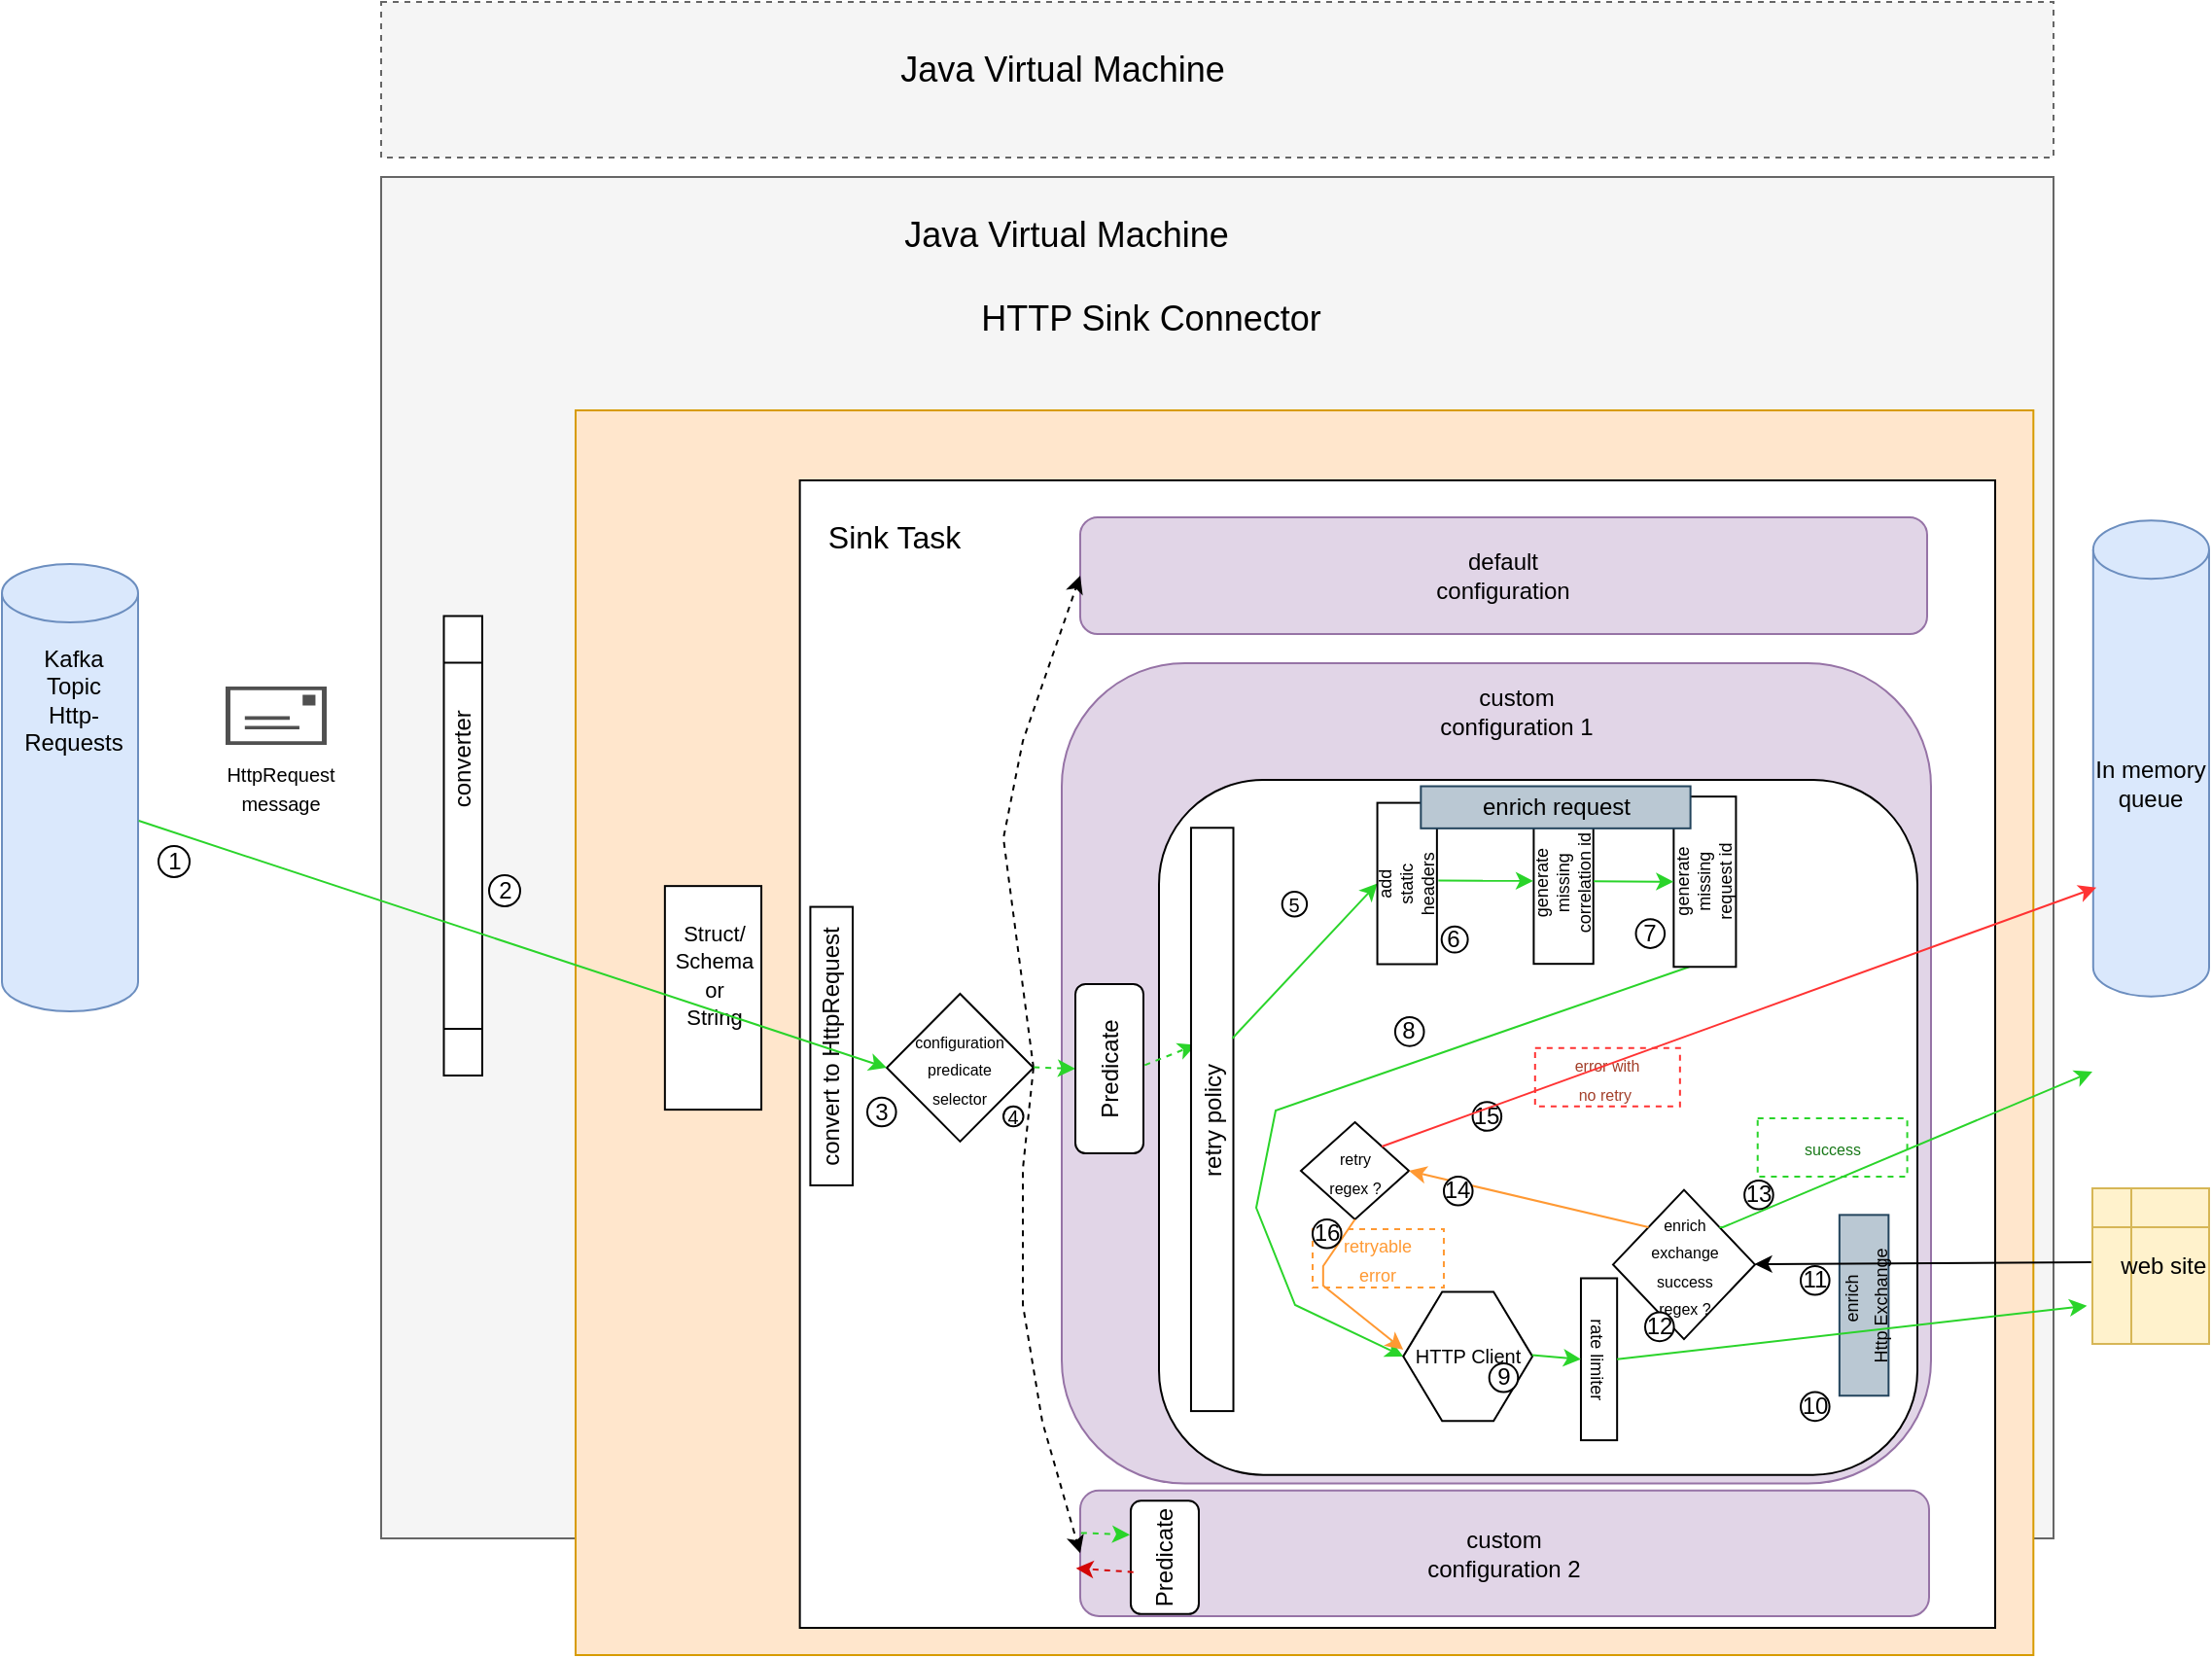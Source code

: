 <mxfile version="21.5.1" type="device">
  <diagram name="Page-1" id="ZFtYh5euHaGSYKI5nWg8">
    <mxGraphModel dx="810" dy="426" grid="1" gridSize="10" guides="1" tooltips="1" connect="1" arrows="1" fold="1" page="1" pageScale="1" pageWidth="1169" pageHeight="827" math="0" shadow="0">
      <root>
        <mxCell id="0" />
        <mxCell id="1" parent="0" />
        <mxCell id="jF5ruYN0ttIUcK19q4et-1" value="" style="rounded=0;whiteSpace=wrap;html=1;" parent="1" vertex="1">
          <mxGeometry x="530" y="350" width="270" height="180" as="geometry" />
        </mxCell>
        <mxCell id="tHTa6dZi5eadQJ8x-i6F-61" value="" style="rounded=0;whiteSpace=wrap;html=1;fillColor=#f5f5f5;fontColor=#333333;strokeColor=#666666;" parent="1" vertex="1">
          <mxGeometry x="210" y="100" width="860" height="700" as="geometry" />
        </mxCell>
        <mxCell id="tHTa6dZi5eadQJ8x-i6F-1" value="" style="rounded=0;whiteSpace=wrap;html=1;fillColor=#ffe6cc;strokeColor=#d79b00;" parent="1" vertex="1">
          <mxGeometry x="310" y="220" width="749.659" height="640" as="geometry" />
        </mxCell>
        <mxCell id="XNRodyrHZtmAjJk7T4v3-19" value="" style="rounded=0;whiteSpace=wrap;html=1;" parent="tHTa6dZi5eadQJ8x-i6F-1" vertex="1">
          <mxGeometry x="115.32" y="36" width="614.68" height="590" as="geometry" />
        </mxCell>
        <mxCell id="tHTa6dZi5eadQJ8x-i6F-13" value="" style="rounded=1;whiteSpace=wrap;html=1;fillColor=#e1d5e7;strokeColor=#9673a6;" parent="tHTa6dZi5eadQJ8x-i6F-1" vertex="1">
          <mxGeometry x="250" y="130" width="447" height="421.81" as="geometry" />
        </mxCell>
        <mxCell id="tHTa6dZi5eadQJ8x-i6F-53" value="" style="rounded=1;whiteSpace=wrap;html=1;" parent="tHTa6dZi5eadQJ8x-i6F-1" vertex="1">
          <mxGeometry x="300" y="190" width="390" height="357.34" as="geometry" />
        </mxCell>
        <mxCell id="tHTa6dZi5eadQJ8x-i6F-22" value="&lt;font style=&quot;font-size: 8px;&quot;&gt;configuration&lt;br&gt;predicate&lt;br&gt;selector&lt;/font&gt;" style="rhombus;whiteSpace=wrap;html=1;" parent="tHTa6dZi5eadQJ8x-i6F-1" vertex="1">
          <mxGeometry x="160" y="300" width="75.45" height="75.92" as="geometry" />
        </mxCell>
        <mxCell id="tHTa6dZi5eadQJ8x-i6F-14" value="custom&lt;br&gt;configuration 2" style="rounded=1;whiteSpace=wrap;html=1;fillColor=#e1d5e7;strokeColor=#9673a6;" parent="tHTa6dZi5eadQJ8x-i6F-1" vertex="1">
          <mxGeometry x="259.48" y="555.33" width="436.52" height="64.67" as="geometry" />
        </mxCell>
        <mxCell id="tHTa6dZi5eadQJ8x-i6F-26" value="" style="endArrow=classic;html=1;rounded=0;exitX=1;exitY=0.5;exitDx=0;exitDy=0;entryX=0;entryY=0.5;entryDx=0;entryDy=0;dashed=1;" parent="tHTa6dZi5eadQJ8x-i6F-1" source="tHTa6dZi5eadQJ8x-i6F-22" target="tHTa6dZi5eadQJ8x-i6F-14" edge="1">
          <mxGeometry width="50" height="50" relative="1" as="geometry">
            <mxPoint x="229.175" y="325.698" as="sourcePoint" />
            <mxPoint x="288.116" y="336.396" as="targetPoint" />
            <Array as="points">
              <mxPoint x="230" y="390" />
              <mxPoint x="230" y="460" />
              <mxPoint x="240" y="520" />
            </Array>
          </mxGeometry>
        </mxCell>
        <mxCell id="tHTa6dZi5eadQJ8x-i6F-41" value="&lt;font style=&quot;font-size: 9px;&quot;&gt;rate limiter&lt;/font&gt;" style="rounded=0;whiteSpace=wrap;html=1;rotation=90;" parent="tHTa6dZi5eadQJ8x-i6F-1" vertex="1">
          <mxGeometry x="484.636" y="478.6" width="83.284" height="18.6" as="geometry" />
        </mxCell>
        <mxCell id="tHTa6dZi5eadQJ8x-i6F-43" value="" style="endArrow=classic;html=1;rounded=0;exitX=0;exitY=0.25;exitDx=0;exitDy=0;entryX=0;entryY=0.5;entryDx=0;entryDy=0;strokeColor=#2AD42A;" parent="tHTa6dZi5eadQJ8x-i6F-1" source="tHTa6dZi5eadQJ8x-i6F-38" target="tHTa6dZi5eadQJ8x-i6F-48" edge="1">
          <mxGeometry width="50" height="50" relative="1" as="geometry">
            <mxPoint x="560.987" y="300.401" as="sourcePoint" />
            <mxPoint x="577.36" y="300.401" as="targetPoint" />
            <Array as="points">
              <mxPoint x="360" y="360" />
              <mxPoint x="350" y="410" />
              <mxPoint x="370" y="460" />
            </Array>
          </mxGeometry>
        </mxCell>
        <mxCell id="tHTa6dZi5eadQJ8x-i6F-47" value="" style="rounded=0;whiteSpace=wrap;html=1;rotation=-90;" parent="tHTa6dZi5eadQJ8x-i6F-1" vertex="1">
          <mxGeometry x="13.23" y="277.27" width="114.98" height="49.59" as="geometry" />
        </mxCell>
        <mxCell id="tHTa6dZi5eadQJ8x-i6F-48" value="HTTP Client" style="shape=hexagon;perimeter=hexagonPerimeter2;whiteSpace=wrap;html=1;fixedSize=1;fontSize=10;" parent="tHTa6dZi5eadQJ8x-i6F-1" vertex="1">
          <mxGeometry x="425.616" y="453.27" width="66.437" height="66.33" as="geometry" />
        </mxCell>
        <mxCell id="tHTa6dZi5eadQJ8x-i6F-60" value="&lt;font style=&quot;font-size: 11px;&quot;&gt;Struct/&lt;br&gt;Schema&lt;br style=&quot;border-color: var(--border-color);&quot;&gt;&lt;span style=&quot;border-color: var(--border-color);&quot;&gt;or&lt;/span&gt;&lt;br style=&quot;border-color: var(--border-color);&quot;&gt;&lt;span style=&quot;border-color: var(--border-color);&quot;&gt;String&lt;/span&gt;&lt;/font&gt;" style="text;html=1;strokeColor=none;fillColor=none;align=center;verticalAlign=middle;whiteSpace=wrap;rounded=0;" parent="tHTa6dZi5eadQJ8x-i6F-1" vertex="1">
          <mxGeometry x="39.032" y="272.968" width="65.489" height="33.511" as="geometry" />
        </mxCell>
        <mxCell id="tHTa6dZi5eadQJ8x-i6F-34" value="" style="endArrow=classic;html=1;rounded=0;entryX=0.628;entryY=0.112;entryDx=0;entryDy=0;exitX=0.521;exitY=1.019;exitDx=0;exitDy=0;exitPerimeter=0;dashed=1;strokeColor=#2AD42A;entryPerimeter=0;" parent="tHTa6dZi5eadQJ8x-i6F-1" source="cOzW87LIYreFFUuOXH_x-15" target="Ac43uv7R3AgQXazofbgx-2" edge="1">
          <mxGeometry width="50" height="50" relative="1" as="geometry">
            <mxPoint x="222.828" y="290" as="sourcePoint" />
            <mxPoint x="479.231" y="261" as="targetPoint" />
          </mxGeometry>
        </mxCell>
        <mxCell id="tHTa6dZi5eadQJ8x-i6F-12" value="default&lt;br&gt;configuration" style="rounded=1;whiteSpace=wrap;html=1;fillColor=#e1d5e7;strokeColor=#9673a6;" parent="tHTa6dZi5eadQJ8x-i6F-1" vertex="1">
          <mxGeometry x="259.481" y="55" width="435.514" height="60" as="geometry" />
        </mxCell>
        <mxCell id="tHTa6dZi5eadQJ8x-i6F-23" value="" style="endArrow=classic;html=1;rounded=0;entryX=0;entryY=0.5;entryDx=0;entryDy=0;dashed=1;exitX=1;exitY=0.5;exitDx=0;exitDy=0;" parent="tHTa6dZi5eadQJ8x-i6F-1" source="tHTa6dZi5eadQJ8x-i6F-22" target="tHTa6dZi5eadQJ8x-i6F-12" edge="1">
          <mxGeometry width="50" height="50" relative="1" as="geometry">
            <mxPoint x="274.108" y="287.321" as="sourcePoint" />
            <mxPoint x="268.157" y="233.049" as="targetPoint" />
            <Array as="points">
              <mxPoint x="220" y="220" />
              <mxPoint x="230" y="170" />
            </Array>
          </mxGeometry>
        </mxCell>
        <mxCell id="Wj0ktSkpbjUrqCBqz8-A-1" value="&lt;font style=&quot;font-size: 8px;&quot;&gt;enrich&lt;br&gt;exchange&lt;br&gt;success&lt;br&gt;regex ?&lt;/font&gt;" style="rhombus;whiteSpace=wrap;html=1;" parent="tHTa6dZi5eadQJ8x-i6F-1" vertex="1">
          <mxGeometry x="533.507" y="400.84" width="72.962" height="76.7" as="geometry" />
        </mxCell>
        <mxCell id="Wj0ktSkpbjUrqCBqz8-A-2" value="&lt;font style=&quot;font-size: 8px;&quot;&gt;retry&lt;br&gt;regex ?&lt;/font&gt;" style="rhombus;whiteSpace=wrap;html=1;" parent="tHTa6dZi5eadQJ8x-i6F-1" vertex="1">
          <mxGeometry x="372.989" y="366" width="55.537" height="50" as="geometry" />
        </mxCell>
        <mxCell id="Wj0ktSkpbjUrqCBqz8-A-3" value="&lt;font color=&quot;#187818&quot; style=&quot;font-size: 8px;&quot;&gt;success&lt;/font&gt;" style="text;html=1;strokeColor=#2AD42A;fillColor=none;align=center;verticalAlign=middle;whiteSpace=wrap;rounded=0;dashed=1;" parent="tHTa6dZi5eadQJ8x-i6F-1" vertex="1">
          <mxGeometry x="607.864" y="364.0" width="76.921" height="30" as="geometry" />
        </mxCell>
        <mxCell id="Wj0ktSkpbjUrqCBqz8-A-4" value="" style="endArrow=classic;html=1;rounded=0;entryX=1;entryY=0.5;entryDx=0;entryDy=0;exitX=0;exitY=0;exitDx=0;exitDy=0;strokeColor=#FF9933;" parent="tHTa6dZi5eadQJ8x-i6F-1" source="Wj0ktSkpbjUrqCBqz8-A-1" target="Wj0ktSkpbjUrqCBqz8-A-2" edge="1">
          <mxGeometry width="50" height="50" relative="1" as="geometry">
            <mxPoint x="466.411" y="440" as="sourcePoint" />
            <mxPoint x="530.512" y="390" as="targetPoint" />
          </mxGeometry>
        </mxCell>
        <mxCell id="Wj0ktSkpbjUrqCBqz8-A-31" value="&lt;font color=&quot;#a33f2a&quot; style=&quot;font-size: 8px;&quot;&gt;error with&lt;br&gt;no retry&amp;nbsp;&lt;/font&gt;" style="text;html=1;strokeColor=#FF3333;fillColor=none;align=center;verticalAlign=middle;whiteSpace=wrap;rounded=0;dashed=1;" parent="tHTa6dZi5eadQJ8x-i6F-1" vertex="1">
          <mxGeometry x="493.4" y="327.9" width="74.52" height="30" as="geometry" />
        </mxCell>
        <mxCell id="Wj0ktSkpbjUrqCBqz8-A-33" value="" style="endArrow=classic;html=1;rounded=0;entryX=0;entryY=0.448;entryDx=0;entryDy=0;exitX=0.5;exitY=1;exitDx=0;exitDy=0;entryPerimeter=0;strokeColor=#FF9933;" parent="tHTa6dZi5eadQJ8x-i6F-1" source="Wj0ktSkpbjUrqCBqz8-A-2" target="tHTa6dZi5eadQJ8x-i6F-48" edge="1">
          <mxGeometry width="50" height="50" relative="1" as="geometry">
            <mxPoint x="536.922" y="436" as="sourcePoint" />
            <mxPoint x="462.349" y="459.675" as="targetPoint" />
            <Array as="points">
              <mxPoint x="384.416" y="440" />
              <mxPoint x="384.416" y="450" />
            </Array>
          </mxGeometry>
        </mxCell>
        <mxCell id="XNRodyrHZtmAjJk7T4v3-3" value="3" style="ellipse;whiteSpace=wrap;html=1;aspect=fixed;" parent="tHTa6dZi5eadQJ8x-i6F-1" vertex="1">
          <mxGeometry x="149.996" y="353.36" width="14.8" height="14.8" as="geometry" />
        </mxCell>
        <mxCell id="XNRodyrHZtmAjJk7T4v3-10" value="9" style="ellipse;whiteSpace=wrap;html=1;aspect=fixed;" parent="tHTa6dZi5eadQJ8x-i6F-1" vertex="1">
          <mxGeometry x="650.001" y="449" width="14.8" height="14.8" as="geometry" />
        </mxCell>
        <mxCell id="XNRodyrHZtmAjJk7T4v3-11" value="10" style="ellipse;whiteSpace=wrap;html=1;aspect=fixed;" parent="tHTa6dZi5eadQJ8x-i6F-1" vertex="1">
          <mxGeometry x="630.0" y="504.8" width="14.8" height="14.8" as="geometry" />
        </mxCell>
        <mxCell id="XNRodyrHZtmAjJk7T4v3-12" value="11" style="ellipse;whiteSpace=wrap;html=1;aspect=fixed;" parent="tHTa6dZi5eadQJ8x-i6F-1" vertex="1">
          <mxGeometry x="629.996" y="440" width="14.8" height="14.8" as="geometry" />
        </mxCell>
        <mxCell id="XNRodyrHZtmAjJk7T4v3-14" value="12" style="ellipse;whiteSpace=wrap;html=1;aspect=fixed;" parent="tHTa6dZi5eadQJ8x-i6F-1" vertex="1">
          <mxGeometry x="550.0" y="463.8" width="14.8" height="14.8" as="geometry" />
        </mxCell>
        <mxCell id="XNRodyrHZtmAjJk7T4v3-20" value="&lt;font style=&quot;font-size: 16px;&quot;&gt;Sink Task&lt;/font&gt;" style="text;html=1;strokeColor=none;fillColor=none;align=center;verticalAlign=middle;whiteSpace=wrap;rounded=0;fontSize=16;" parent="tHTa6dZi5eadQJ8x-i6F-1" vertex="1">
          <mxGeometry x="128.21" y="50" width="71.79" height="30" as="geometry" />
        </mxCell>
        <mxCell id="Ac43uv7R3AgQXazofbgx-2" value="retry policy" style="rounded=0;whiteSpace=wrap;html=1;rotation=-90;" parent="tHTa6dZi5eadQJ8x-i6F-1" vertex="1">
          <mxGeometry x="177.41" y="353.7" width="299.91" height="21.78" as="geometry" />
        </mxCell>
        <mxCell id="Ac43uv7R3AgQXazofbgx-5" value="" style="endArrow=classic;html=1;rounded=0;exitX=0.997;exitY=0.489;exitDx=0;exitDy=0;exitPerimeter=0;entryX=0.5;entryY=1;entryDx=0;entryDy=0;strokeColor=#2AD42A;" parent="tHTa6dZi5eadQJ8x-i6F-1" source="tHTa6dZi5eadQJ8x-i6F-48" target="tHTa6dZi5eadQJ8x-i6F-41" edge="1">
          <mxGeometry width="50" height="50" relative="1" as="geometry">
            <mxPoint x="459.655" y="477.54" as="sourcePoint" />
            <mxPoint x="651.863" y="507.54" as="targetPoint" />
          </mxGeometry>
        </mxCell>
        <mxCell id="Ac43uv7R3AgQXazofbgx-6" value="&lt;font color=&quot;#ff9933&quot; style=&quot;font-size: 9px;&quot;&gt;&lt;font style=&quot;font-size: 9px;&quot;&gt;retryable&lt;br&gt;&lt;/font&gt;error&lt;/font&gt;" style="text;html=1;strokeColor=#FF9933;fillColor=none;align=center;verticalAlign=middle;whiteSpace=wrap;rounded=0;dashed=1;" parent="tHTa6dZi5eadQJ8x-i6F-1" vertex="1">
          <mxGeometry x="379" y="421" width="67.48" height="30" as="geometry" />
        </mxCell>
        <mxCell id="Ac43uv7R3AgQXazofbgx-7" value="&lt;font style=&quot;font-size: 9px;&quot;&gt;&amp;nbsp; &amp;nbsp;enrich &lt;br&gt;Http Exchange&lt;/font&gt;" style="rounded=0;whiteSpace=wrap;html=1;rotation=-90;fillColor=#bac8d3;strokeColor=#23445d;" parent="tHTa6dZi5eadQJ8x-i6F-1" vertex="1">
          <mxGeometry x="616.08" y="447.53" width="92.94" height="25.26" as="geometry" />
        </mxCell>
        <mxCell id="cOzW87LIYreFFUuOXH_x-1" value="convert to HttpRequest" style="rounded=0;whiteSpace=wrap;html=1;rotation=-90;" vertex="1" parent="tHTa6dZi5eadQJ8x-i6F-1">
          <mxGeometry x="60.005" y="316" width="143.195" height="21.78" as="geometry" />
        </mxCell>
        <mxCell id="XNRodyrHZtmAjJk7T4v3-4" value="&lt;font style=&quot;font-size: 10px;&quot;&gt;4&lt;/font&gt;" style="ellipse;whiteSpace=wrap;html=1;aspect=fixed;" parent="tHTa6dZi5eadQJ8x-i6F-1" vertex="1">
          <mxGeometry x="220.005" y="357.895" width="10.264" height="10.264" as="geometry" />
        </mxCell>
        <mxCell id="4L-dwNQLfdC4OtOo0L4F-2" value="" style="group" parent="tHTa6dZi5eadQJ8x-i6F-1" vertex="1" connectable="0">
          <mxGeometry x="340.343" y="182.99" width="193.169" height="143.87" as="geometry" />
        </mxCell>
        <mxCell id="XNRodyrHZtmAjJk7T4v3-9" value="8" style="ellipse;whiteSpace=wrap;html=1;aspect=fixed;" parent="4L-dwNQLfdC4OtOo0L4F-2" vertex="1">
          <mxGeometry x="81.114" y="129.07" width="14.8" height="14.8" as="geometry" />
        </mxCell>
        <mxCell id="cOzW87LIYreFFUuOXH_x-14" value="" style="group" vertex="1" connectable="0" parent="4L-dwNQLfdC4OtOo0L4F-2">
          <mxGeometry x="27" y="65.5" width="91.47" height="30.3" as="geometry" />
        </mxCell>
        <mxCell id="XNRodyrHZtmAjJk7T4v3-7" value="6" style="ellipse;whiteSpace=wrap;html=1;aspect=fixed;" parent="cOzW87LIYreFFUuOXH_x-14" vertex="1">
          <mxGeometry x="78" y="16.83" width="13.47" height="13.47" as="geometry" />
        </mxCell>
        <mxCell id="XNRodyrHZtmAjJk7T4v3-5" value="&lt;font style=&quot;font-size: 10px;&quot;&gt;5&lt;/font&gt;" style="ellipse;whiteSpace=wrap;html=1;aspect=fixed;" parent="cOzW87LIYreFFUuOXH_x-14" vertex="1">
          <mxGeometry x="-4" y="-1" width="12.73" height="12.73" as="geometry" />
        </mxCell>
        <mxCell id="cOzW87LIYreFFUuOXH_x-3" value="" style="endArrow=classic;html=1;rounded=0;exitX=0.639;exitY=0.975;exitDx=0;exitDy=0;entryX=0.5;entryY=0;entryDx=0;entryDy=0;exitPerimeter=0;strokeColor=#2AD42A;" edge="1" parent="tHTa6dZi5eadQJ8x-i6F-1" source="Ac43uv7R3AgQXazofbgx-2" target="tHTa6dZi5eadQJ8x-i6F-35">
          <mxGeometry width="50" height="50" relative="1" as="geometry">
            <mxPoint x="382.03" y="255.21" as="sourcePoint" />
            <mxPoint x="431.03" y="255.21" as="targetPoint" />
          </mxGeometry>
        </mxCell>
        <mxCell id="UUoB5hmwORXYYPmFXGst-3" value="9" style="ellipse;whiteSpace=wrap;html=1;aspect=fixed;" parent="tHTa6dZi5eadQJ8x-i6F-1" vertex="1">
          <mxGeometry x="469.837" y="490" width="14.8" height="14.8" as="geometry" />
        </mxCell>
        <mxCell id="cOzW87LIYreFFUuOXH_x-9" value="14" style="ellipse;whiteSpace=wrap;html=1;aspect=fixed;" vertex="1" parent="tHTa6dZi5eadQJ8x-i6F-1">
          <mxGeometry x="446.48" y="394.0" width="14.8" height="14.8" as="geometry" />
        </mxCell>
        <mxCell id="cOzW87LIYreFFUuOXH_x-10" value="15" style="ellipse;whiteSpace=wrap;html=1;aspect=fixed;" vertex="1" parent="tHTa6dZi5eadQJ8x-i6F-1">
          <mxGeometry x="461.28" y="355.63" width="14.8" height="14.8" as="geometry" />
        </mxCell>
        <mxCell id="cOzW87LIYreFFUuOXH_x-11" value="16" style="ellipse;whiteSpace=wrap;html=1;aspect=fixed;" vertex="1" parent="tHTa6dZi5eadQJ8x-i6F-1">
          <mxGeometry x="379.0" y="416" width="14.8" height="14.8" as="geometry" />
        </mxCell>
        <mxCell id="tHTa6dZi5eadQJ8x-i6F-16" value="custom configuration 1" style="text;html=1;strokeColor=none;fillColor=none;align=center;verticalAlign=middle;whiteSpace=wrap;rounded=0;" parent="tHTa6dZi5eadQJ8x-i6F-1" vertex="1">
          <mxGeometry x="438.69" y="140" width="90" height="30" as="geometry" />
        </mxCell>
        <mxCell id="cOzW87LIYreFFUuOXH_x-13" value="" style="group" vertex="1" connectable="0" parent="tHTa6dZi5eadQJ8x-i6F-1">
          <mxGeometry x="400" y="174.73" width="160.056" height="128.27" as="geometry" />
        </mxCell>
        <mxCell id="cOzW87LIYreFFUuOXH_x-2" value="" style="group;rotation=0;" vertex="1" connectable="0" parent="cOzW87LIYreFFUuOXH_x-13">
          <mxGeometry width="138.65" height="128.27" as="geometry" />
        </mxCell>
        <mxCell id="tHTa6dZi5eadQJ8x-i6F-38" value="generate&lt;br style=&quot;font-size: 9px;&quot;&gt;missing&lt;br style=&quot;font-size: 9px;&quot;&gt;request id" style="rounded=0;whiteSpace=wrap;html=1;rotation=-90;fontSize=9;" parent="cOzW87LIYreFFUuOXH_x-2" vertex="1">
          <mxGeometry x="136.917" y="51.608" width="87.558" height="32.032" as="geometry" />
        </mxCell>
        <mxCell id="tHTa6dZi5eadQJ8x-i6F-35" value="add&lt;br style=&quot;font-size: 9px;&quot;&gt;static&lt;br style=&quot;font-size: 9px;&quot;&gt;headers" style="rounded=0;whiteSpace=wrap;html=1;rotation=-90;fontSize=9;" parent="cOzW87LIYreFFUuOXH_x-2" vertex="1">
          <mxGeometry x="-13.865" y="53.221" width="82.955" height="30.655" as="geometry" />
        </mxCell>
        <mxCell id="tHTa6dZi5eadQJ8x-i6F-37" value="&lt;font style=&quot;font-size: 9px;&quot;&gt;generate&lt;br style=&quot;font-size: 9px;&quot;&gt;missing&lt;br style=&quot;font-size: 9px;&quot;&gt;correlation id&lt;/font&gt;" style="rounded=0;whiteSpace=wrap;html=1;rotation=-90;fontSize=9;" parent="cOzW87LIYreFFUuOXH_x-2" vertex="1">
          <mxGeometry x="66.725" y="53.221" width="82.616" height="30.655" as="geometry" />
        </mxCell>
        <mxCell id="jF5ruYN0ttIUcK19q4et-3" value="enrich request" style="rounded=0;whiteSpace=wrap;html=1;fillColor=#bac8d3;strokeColor=#23445d;rotation=0;" parent="cOzW87LIYreFFUuOXH_x-2" vertex="1">
          <mxGeometry x="34.663" y="18.547" width="138.65" height="21.641" as="geometry" />
        </mxCell>
        <mxCell id="tHTa6dZi5eadQJ8x-i6F-39" value="" style="endArrow=classic;html=1;rounded=0;exitX=0.519;exitY=1.024;exitDx=0;exitDy=0;entryX=0.516;entryY=-0.006;entryDx=0;entryDy=0;entryPerimeter=0;exitPerimeter=0;strokeColor=#2AD42A;" parent="cOzW87LIYreFFUuOXH_x-2" source="tHTa6dZi5eadQJ8x-i6F-35" target="tHTa6dZi5eadQJ8x-i6F-37" edge="1">
          <mxGeometry width="50" height="50" relative="1" as="geometry">
            <mxPoint x="470.543" y="154.824" as="sourcePoint" />
            <mxPoint x="503.473" y="155.63" as="targetPoint" />
          </mxGeometry>
        </mxCell>
        <mxCell id="tHTa6dZi5eadQJ8x-i6F-40" value="" style="endArrow=classic;html=1;rounded=0;exitX=0.514;exitY=1.006;exitDx=0;exitDy=0;entryX=0.5;entryY=0;entryDx=0;entryDy=0;exitPerimeter=0;strokeColor=#2AD42A;" parent="cOzW87LIYreFFUuOXH_x-2" source="tHTa6dZi5eadQJ8x-i6F-37" target="tHTa6dZi5eadQJ8x-i6F-38" edge="1">
          <mxGeometry width="50" height="50" relative="1" as="geometry">
            <mxPoint x="532.069" y="155.63" as="sourcePoint" />
            <mxPoint x="545.934" y="155.63" as="targetPoint" />
          </mxGeometry>
        </mxCell>
        <mxCell id="XNRodyrHZtmAjJk7T4v3-8" value="7" style="ellipse;whiteSpace=wrap;html=1;aspect=fixed;" parent="cOzW87LIYreFFUuOXH_x-13" vertex="1">
          <mxGeometry x="145.256" y="86.91" width="14.8" height="14.8" as="geometry" />
        </mxCell>
        <mxCell id="cOzW87LIYreFFUuOXH_x-5" value="13" style="ellipse;whiteSpace=wrap;html=1;aspect=fixed;" vertex="1" parent="tHTa6dZi5eadQJ8x-i6F-1">
          <mxGeometry x="601.06" y="396.0" width="14.8" height="14.8" as="geometry" />
        </mxCell>
        <mxCell id="cOzW87LIYreFFUuOXH_x-8" value="" style="endArrow=classic;html=1;rounded=0;exitX=1;exitY=0;exitDx=0;exitDy=0;strokeColor=#2AD42A;" edge="1" parent="tHTa6dZi5eadQJ8x-i6F-1" source="Wj0ktSkpbjUrqCBqz8-A-1">
          <mxGeometry width="50" height="50" relative="1" as="geometry">
            <mxPoint x="588" y="420" as="sourcePoint" />
            <mxPoint x="780" y="340" as="targetPoint" />
            <Array as="points">
              <mxPoint x="590" y="420" />
            </Array>
          </mxGeometry>
        </mxCell>
        <mxCell id="cOzW87LIYreFFUuOXH_x-16" value="" style="endArrow=classic;html=1;rounded=0;entryX=0.5;entryY=0;entryDx=0;entryDy=0;exitX=1.002;exitY=0.498;exitDx=0;exitDy=0;exitPerimeter=0;dashed=1;strokeColor=#2AD42A;" edge="1" parent="tHTa6dZi5eadQJ8x-i6F-1" source="tHTa6dZi5eadQJ8x-i6F-22" target="cOzW87LIYreFFUuOXH_x-15">
          <mxGeometry width="50" height="50" relative="1" as="geometry">
            <mxPoint x="546" y="488" as="sourcePoint" />
            <mxPoint x="629" y="476" as="targetPoint" />
          </mxGeometry>
        </mxCell>
        <mxCell id="cOzW87LIYreFFUuOXH_x-15" value="Predicate" style="rounded=1;whiteSpace=wrap;html=1;rotation=-90;" vertex="1" parent="tHTa6dZi5eadQJ8x-i6F-1">
          <mxGeometry x="231" y="321" width="87" height="35" as="geometry" />
        </mxCell>
        <mxCell id="cOzW87LIYreFFUuOXH_x-17" value="Predicate" style="rounded=1;whiteSpace=wrap;html=1;rotation=-90;" vertex="1" parent="tHTa6dZi5eadQJ8x-i6F-1">
          <mxGeometry x="273.86" y="572.26" width="58.24" height="35" as="geometry" />
        </mxCell>
        <mxCell id="cOzW87LIYreFFUuOXH_x-19" value="" style="endArrow=classic;html=1;rounded=0;entryX=0.5;entryY=0;entryDx=0;entryDy=0;exitX=0.001;exitY=0.338;exitDx=0;exitDy=0;exitPerimeter=0;dashed=1;strokeColor=#2AD42A;" edge="1" parent="tHTa6dZi5eadQJ8x-i6F-1" source="tHTa6dZi5eadQJ8x-i6F-14">
          <mxGeometry width="50" height="50" relative="1" as="geometry">
            <mxPoint x="264" y="577.17" as="sourcePoint" />
            <mxPoint x="285" y="578.17" as="targetPoint" />
          </mxGeometry>
        </mxCell>
        <mxCell id="cOzW87LIYreFFUuOXH_x-20" value="" style="endArrow=classic;html=1;rounded=0;exitX=0.559;exitY=0.039;exitDx=0;exitDy=0;exitPerimeter=0;dashed=1;strokeColor=#D40606;entryX=-0.005;entryY=0.449;entryDx=0;entryDy=0;entryPerimeter=0;" edge="1" parent="tHTa6dZi5eadQJ8x-i6F-1">
          <mxGeometry width="50" height="50" relative="1" as="geometry">
            <mxPoint x="286.845" y="597.324" as="sourcePoint" />
            <mxPoint x="257.297" y="595.367" as="targetPoint" />
          </mxGeometry>
        </mxCell>
        <mxCell id="tHTa6dZi5eadQJ8x-i6F-2" value="&lt;font style=&quot;font-size: 18px;&quot;&gt;HTTP Sink Connector&lt;/font&gt;" style="text;html=1;strokeColor=none;fillColor=none;align=center;verticalAlign=middle;whiteSpace=wrap;rounded=0;" parent="1" vertex="1">
          <mxGeometry x="482" y="158" width="248" height="30" as="geometry" />
        </mxCell>
        <mxCell id="tHTa6dZi5eadQJ8x-i6F-5" value="" style="shape=cylinder3;whiteSpace=wrap;html=1;boundedLbl=1;backgroundOutline=1;size=15;fillColor=#dae8fc;strokeColor=#6c8ebf;" parent="1" vertex="1">
          <mxGeometry x="15" y="299" width="70" height="230" as="geometry" />
        </mxCell>
        <mxCell id="tHTa6dZi5eadQJ8x-i6F-6" value="Kafka Topic&lt;br&gt;Http-Requests" style="text;html=1;strokeColor=none;fillColor=none;align=center;verticalAlign=middle;whiteSpace=wrap;rounded=0;" parent="1" vertex="1">
          <mxGeometry x="22" y="354" width="60" height="30" as="geometry" />
        </mxCell>
        <mxCell id="tHTa6dZi5eadQJ8x-i6F-20" value="" style="shape=process;whiteSpace=wrap;html=1;backgroundOutline=1;rotation=-90;" parent="1" vertex="1">
          <mxGeometry x="134" y="434" width="236.25" height="19.75" as="geometry" />
        </mxCell>
        <mxCell id="tHTa6dZi5eadQJ8x-i6F-21" value="converter" style="text;html=1;strokeColor=none;fillColor=none;align=center;verticalAlign=middle;whiteSpace=wrap;rounded=0;rotation=-90;" parent="1" vertex="1">
          <mxGeometry x="222.12" y="384" width="60" height="30" as="geometry" />
        </mxCell>
        <mxCell id="tHTa6dZi5eadQJ8x-i6F-11" value="" style="endArrow=classic;html=1;rounded=0;exitX=1.005;exitY=0.574;exitDx=0;exitDy=0;exitPerimeter=0;entryX=0;entryY=0.5;entryDx=0;entryDy=0;strokeColor=#2AD42A;" parent="1" source="tHTa6dZi5eadQJ8x-i6F-5" target="tHTa6dZi5eadQJ8x-i6F-22" edge="1">
          <mxGeometry width="50" height="50" relative="1" as="geometry">
            <mxPoint x="680" y="430" as="sourcePoint" />
            <mxPoint x="440" y="450" as="targetPoint" />
          </mxGeometry>
        </mxCell>
        <mxCell id="tHTa6dZi5eadQJ8x-i6F-62" value="&lt;font style=&quot;font-size: 18px;&quot;&gt;Java Virtual Machine&lt;/font&gt;" style="text;html=1;strokeColor=none;fillColor=none;align=center;verticalAlign=middle;whiteSpace=wrap;rounded=0;" parent="1" vertex="1">
          <mxGeometry x="468" y="115" width="189" height="30" as="geometry" />
        </mxCell>
        <mxCell id="tHTa6dZi5eadQJ8x-i6F-18" value="In memory&lt;br&gt;queue" style="shape=cylinder3;whiteSpace=wrap;html=1;boundedLbl=1;backgroundOutline=1;size=15;fillColor=#dae8fc;strokeColor=#6c8ebf;" parent="1" vertex="1">
          <mxGeometry x="1090.401" y="276.625" width="59.597" height="244.755" as="geometry" />
        </mxCell>
        <mxCell id="tHTa6dZi5eadQJ8x-i6F-51" value="&amp;nbsp; &amp;nbsp; web site" style="shape=internalStorage;whiteSpace=wrap;html=1;backgroundOutline=1;fillColor=#fff2cc;strokeColor=#d6b656;" parent="1" vertex="1">
          <mxGeometry x="1090" y="620" width="60" height="80" as="geometry" />
        </mxCell>
        <mxCell id="tHTa6dZi5eadQJ8x-i6F-55" value="" style="endArrow=classic;html=1;rounded=0;exitX=-0.01;exitY=0.475;exitDx=0;exitDy=0;exitPerimeter=0;" parent="1" source="tHTa6dZi5eadQJ8x-i6F-51" target="Wj0ktSkpbjUrqCBqz8-A-1" edge="1">
          <mxGeometry width="50" height="50" relative="1" as="geometry">
            <mxPoint x="1053.073" y="640.2" as="sourcePoint" />
            <mxPoint x="833" y="630" as="targetPoint" />
          </mxGeometry>
        </mxCell>
        <mxCell id="tHTa6dZi5eadQJ8x-i6F-52" value="" style="endArrow=classic;html=1;rounded=0;exitX=0.5;exitY=0;exitDx=0;exitDy=0;strokeColor=#2AD42A;entryX=-0.047;entryY=0.755;entryDx=0;entryDy=0;entryPerimeter=0;" parent="1" source="tHTa6dZi5eadQJ8x-i6F-41" target="tHTa6dZi5eadQJ8x-i6F-51" edge="1">
          <mxGeometry width="50" height="50" relative="1" as="geometry">
            <mxPoint x="814" y="661" as="sourcePoint" />
            <mxPoint x="1053" y="680" as="targetPoint" />
          </mxGeometry>
        </mxCell>
        <mxCell id="Wj0ktSkpbjUrqCBqz8-A-5" value="" style="endArrow=classic;html=1;rounded=0;exitX=1;exitY=0;exitDx=0;exitDy=0;entryX=0.028;entryY=0.771;entryDx=0;entryDy=0;entryPerimeter=0;strokeColor=#FF3333;" parent="1" source="Wj0ktSkpbjUrqCBqz8-A-2" target="tHTa6dZi5eadQJ8x-i6F-18" edge="1">
          <mxGeometry width="50" height="50" relative="1" as="geometry">
            <mxPoint x="793" y="600" as="sourcePoint" />
            <mxPoint x="843" y="550" as="targetPoint" />
          </mxGeometry>
        </mxCell>
        <mxCell id="XNRodyrHZtmAjJk7T4v3-1" value="1" style="ellipse;whiteSpace=wrap;html=1;aspect=fixed;" parent="1" vertex="1">
          <mxGeometry x="95.5" y="444" width="16" height="16" as="geometry" />
        </mxCell>
        <mxCell id="XNRodyrHZtmAjJk7T4v3-2" value="2" style="ellipse;whiteSpace=wrap;html=1;aspect=fixed;" parent="1" vertex="1">
          <mxGeometry x="265.5" y="459" width="16" height="16" as="geometry" />
        </mxCell>
        <mxCell id="XNRodyrHZtmAjJk7T4v3-17" value="" style="rounded=0;whiteSpace=wrap;html=1;dashed=1;fillColor=#f5f5f5;fontColor=#333333;strokeColor=#666666;" parent="1" vertex="1">
          <mxGeometry x="210" y="10" width="860" height="80" as="geometry" />
        </mxCell>
        <mxCell id="XNRodyrHZtmAjJk7T4v3-18" value="&lt;font style=&quot;font-size: 18px;&quot;&gt;Java Virtual Machine&lt;/font&gt;" style="text;html=1;strokeColor=none;fillColor=none;align=center;verticalAlign=middle;whiteSpace=wrap;rounded=0;" parent="1" vertex="1">
          <mxGeometry x="461" y="30" width="199" height="30" as="geometry" />
        </mxCell>
        <mxCell id="UUoB5hmwORXYYPmFXGst-1" value="" style="group" parent="1" vertex="1" connectable="0">
          <mxGeometry x="117.5" y="362" width="80" height="72" as="geometry" />
        </mxCell>
        <mxCell id="tHTa6dZi5eadQJ8x-i6F-9" value="" style="sketch=0;pointerEvents=1;shadow=0;dashed=0;html=1;strokeColor=none;fillColor=#505050;labelPosition=center;verticalLabelPosition=bottom;verticalAlign=top;outlineConnect=0;align=center;shape=mxgraph.office.concepts.email;" parent="UUoB5hmwORXYYPmFXGst-1" vertex="1">
          <mxGeometry x="12.5" width="52" height="30" as="geometry" />
        </mxCell>
        <mxCell id="tHTa6dZi5eadQJ8x-i6F-10" value="&lt;font style=&quot;font-size: 10px;&quot;&gt;HttpRequest&lt;br&gt;message&lt;/font&gt;" style="text;html=1;align=center;verticalAlign=middle;resizable=0;points=[];autosize=1;strokeColor=none;fillColor=none;" parent="UUoB5hmwORXYYPmFXGst-1" vertex="1">
          <mxGeometry y="32" width="80" height="40" as="geometry" />
        </mxCell>
      </root>
    </mxGraphModel>
  </diagram>
</mxfile>
